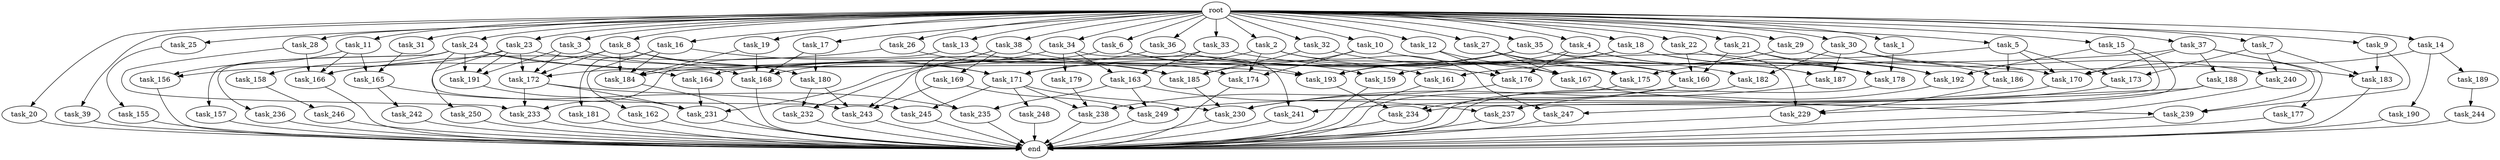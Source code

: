 digraph G {
  root [size="0.000000"];
  task_1 [size="1024.000000"];
  task_2 [size="1024.000000"];
  task_3 [size="1024.000000"];
  task_4 [size="1024.000000"];
  task_5 [size="1024.000000"];
  task_6 [size="1024.000000"];
  task_7 [size="1024.000000"];
  task_8 [size="1024.000000"];
  task_9 [size="1024.000000"];
  task_10 [size="1024.000000"];
  task_11 [size="1024.000000"];
  task_12 [size="1024.000000"];
  task_13 [size="1024.000000"];
  task_14 [size="1024.000000"];
  task_15 [size="1024.000000"];
  task_16 [size="1024.000000"];
  task_17 [size="1024.000000"];
  task_18 [size="1024.000000"];
  task_19 [size="1024.000000"];
  task_20 [size="1024.000000"];
  task_21 [size="1024.000000"];
  task_22 [size="1024.000000"];
  task_23 [size="1024.000000"];
  task_24 [size="1024.000000"];
  task_25 [size="1024.000000"];
  task_26 [size="1024.000000"];
  task_27 [size="1024.000000"];
  task_28 [size="1024.000000"];
  task_29 [size="1024.000000"];
  task_30 [size="1024.000000"];
  task_31 [size="1024.000000"];
  task_32 [size="1024.000000"];
  task_33 [size="1024.000000"];
  task_34 [size="1024.000000"];
  task_35 [size="1024.000000"];
  task_36 [size="1024.000000"];
  task_37 [size="1024.000000"];
  task_38 [size="1024.000000"];
  task_39 [size="1024.000000"];
  task_155 [size="214748364800.000000"];
  task_156 [size="446676598784.000000"];
  task_157 [size="695784701952.000000"];
  task_158 [size="695784701952.000000"];
  task_159 [size="730144440320.000000"];
  task_160 [size="1408749273088.000000"];
  task_161 [size="274877906944.000000"];
  task_162 [size="34359738368.000000"];
  task_163 [size="154618822656.000000"];
  task_164 [size="1116691496960.000000"];
  task_165 [size="446676598784.000000"];
  task_166 [size="970662608896.000000"];
  task_167 [size="1039382085632.000000"];
  task_168 [size="1262720385024.000000"];
  task_169 [size="137438953472.000000"];
  task_170 [size="1185410973696.000000"];
  task_171 [size="1657857376256.000000"];
  task_172 [size="1546188226560.000000"];
  task_173 [size="687194767360.000000"];
  task_174 [size="1108101562368.000000"];
  task_175 [size="2963527434240.000000"];
  task_176 [size="764504178688.000000"];
  task_177 [size="137438953472.000000"];
  task_178 [size="1365799600128.000000"];
  task_179 [size="77309411328.000000"];
  task_180 [size="764504178688.000000"];
  task_181 [size="34359738368.000000"];
  task_182 [size="343597383680.000000"];
  task_183 [size="584115552256.000000"];
  task_184 [size="1142461300736.000000"];
  task_185 [size="1623497637888.000000"];
  task_186 [size="858993459200.000000"];
  task_187 [size="944892805120.000000"];
  task_188 [size="137438953472.000000"];
  task_189 [size="77309411328.000000"];
  task_190 [size="77309411328.000000"];
  task_191 [size="1382979469312.000000"];
  task_192 [size="1331439861760.000000"];
  task_193 [size="1082331758592.000000"];
  task_229 [size="850403524608.000000"];
  task_230 [size="1005022347264.000000"];
  task_231 [size="601295421440.000000"];
  task_232 [size="687194767360.000000"];
  task_233 [size="369367187456.000000"];
  task_234 [size="1254130450432.000000"];
  task_235 [size="523986010112.000000"];
  task_236 [size="695784701952.000000"];
  task_237 [size="1864015806464.000000"];
  task_238 [size="1529008357376.000000"];
  task_239 [size="1133871366144.000000"];
  task_240 [size="274877906944.000000"];
  task_241 [size="154618822656.000000"];
  task_242 [size="695784701952.000000"];
  task_243 [size="1632087572480.000000"];
  task_244 [size="34359738368.000000"];
  task_245 [size="833223655424.000000"];
  task_246 [size="309237645312.000000"];
  task_247 [size="1073741824000.000000"];
  task_248 [size="137438953472.000000"];
  task_249 [size="755914244096.000000"];
  task_250 [size="137438953472.000000"];
  end [size="0.000000"];

  root -> task_1 [size="1.000000"];
  root -> task_2 [size="1.000000"];
  root -> task_3 [size="1.000000"];
  root -> task_4 [size="1.000000"];
  root -> task_5 [size="1.000000"];
  root -> task_6 [size="1.000000"];
  root -> task_7 [size="1.000000"];
  root -> task_8 [size="1.000000"];
  root -> task_9 [size="1.000000"];
  root -> task_10 [size="1.000000"];
  root -> task_11 [size="1.000000"];
  root -> task_12 [size="1.000000"];
  root -> task_13 [size="1.000000"];
  root -> task_14 [size="1.000000"];
  root -> task_15 [size="1.000000"];
  root -> task_16 [size="1.000000"];
  root -> task_17 [size="1.000000"];
  root -> task_18 [size="1.000000"];
  root -> task_19 [size="1.000000"];
  root -> task_20 [size="1.000000"];
  root -> task_21 [size="1.000000"];
  root -> task_22 [size="1.000000"];
  root -> task_23 [size="1.000000"];
  root -> task_24 [size="1.000000"];
  root -> task_25 [size="1.000000"];
  root -> task_26 [size="1.000000"];
  root -> task_27 [size="1.000000"];
  root -> task_28 [size="1.000000"];
  root -> task_29 [size="1.000000"];
  root -> task_30 [size="1.000000"];
  root -> task_31 [size="1.000000"];
  root -> task_32 [size="1.000000"];
  root -> task_33 [size="1.000000"];
  root -> task_34 [size="1.000000"];
  root -> task_35 [size="1.000000"];
  root -> task_36 [size="1.000000"];
  root -> task_37 [size="1.000000"];
  root -> task_38 [size="1.000000"];
  root -> task_39 [size="1.000000"];
  task_1 -> task_178 [size="301989888.000000"];
  task_2 -> task_171 [size="838860800.000000"];
  task_2 -> task_174 [size="838860800.000000"];
  task_2 -> task_175 [size="838860800.000000"];
  task_2 -> task_247 [size="838860800.000000"];
  task_3 -> task_168 [size="536870912.000000"];
  task_3 -> task_172 [size="536870912.000000"];
  task_3 -> task_191 [size="536870912.000000"];
  task_4 -> task_176 [size="411041792.000000"];
  task_4 -> task_178 [size="411041792.000000"];
  task_4 -> task_187 [size="411041792.000000"];
  task_4 -> task_193 [size="411041792.000000"];
  task_5 -> task_170 [size="536870912.000000"];
  task_5 -> task_173 [size="536870912.000000"];
  task_5 -> task_175 [size="536870912.000000"];
  task_5 -> task_186 [size="536870912.000000"];
  task_6 -> task_159 [size="301989888.000000"];
  task_6 -> task_172 [size="301989888.000000"];
  task_6 -> task_193 [size="301989888.000000"];
  task_7 -> task_173 [size="134217728.000000"];
  task_7 -> task_183 [size="134217728.000000"];
  task_7 -> task_240 [size="134217728.000000"];
  task_8 -> task_166 [size="536870912.000000"];
  task_8 -> task_171 [size="536870912.000000"];
  task_8 -> task_172 [size="536870912.000000"];
  task_8 -> task_180 [size="536870912.000000"];
  task_8 -> task_184 [size="536870912.000000"];
  task_9 -> task_183 [size="134217728.000000"];
  task_9 -> task_239 [size="134217728.000000"];
  task_10 -> task_174 [size="33554432.000000"];
  task_10 -> task_182 [size="33554432.000000"];
  task_10 -> task_185 [size="33554432.000000"];
  task_11 -> task_156 [size="301989888.000000"];
  task_11 -> task_165 [size="301989888.000000"];
  task_11 -> task_166 [size="301989888.000000"];
  task_12 -> task_167 [size="33554432.000000"];
  task_12 -> task_176 [size="33554432.000000"];
  task_13 -> task_174 [size="209715200.000000"];
  task_13 -> task_233 [size="209715200.000000"];
  task_14 -> task_170 [size="75497472.000000"];
  task_14 -> task_189 [size="75497472.000000"];
  task_14 -> task_190 [size="75497472.000000"];
  task_15 -> task_192 [size="679477248.000000"];
  task_15 -> task_234 [size="679477248.000000"];
  task_15 -> task_237 [size="679477248.000000"];
  task_16 -> task_162 [size="33554432.000000"];
  task_16 -> task_171 [size="33554432.000000"];
  task_16 -> task_181 [size="33554432.000000"];
  task_16 -> task_184 [size="33554432.000000"];
  task_17 -> task_168 [size="209715200.000000"];
  task_17 -> task_180 [size="209715200.000000"];
  task_18 -> task_159 [size="411041792.000000"];
  task_18 -> task_164 [size="411041792.000000"];
  task_18 -> task_170 [size="411041792.000000"];
  task_18 -> task_192 [size="411041792.000000"];
  task_19 -> task_168 [size="411041792.000000"];
  task_19 -> task_184 [size="411041792.000000"];
  task_20 -> end [size="1.000000"];
  task_21 -> task_160 [size="209715200.000000"];
  task_21 -> task_178 [size="209715200.000000"];
  task_21 -> task_192 [size="209715200.000000"];
  task_22 -> task_160 [size="411041792.000000"];
  task_22 -> task_178 [size="411041792.000000"];
  task_23 -> task_156 [size="134217728.000000"];
  task_23 -> task_172 [size="134217728.000000"];
  task_23 -> task_191 [size="134217728.000000"];
  task_23 -> task_193 [size="134217728.000000"];
  task_23 -> task_250 [size="134217728.000000"];
  task_24 -> task_157 [size="679477248.000000"];
  task_24 -> task_158 [size="679477248.000000"];
  task_24 -> task_164 [size="679477248.000000"];
  task_24 -> task_185 [size="679477248.000000"];
  task_24 -> task_191 [size="679477248.000000"];
  task_24 -> task_236 [size="679477248.000000"];
  task_24 -> task_245 [size="679477248.000000"];
  task_25 -> task_155 [size="209715200.000000"];
  task_26 -> task_166 [size="33554432.000000"];
  task_26 -> task_185 [size="33554432.000000"];
  task_27 -> task_160 [size="679477248.000000"];
  task_27 -> task_167 [size="679477248.000000"];
  task_27 -> task_175 [size="679477248.000000"];
  task_28 -> task_166 [size="75497472.000000"];
  task_28 -> task_233 [size="75497472.000000"];
  task_29 -> task_161 [size="134217728.000000"];
  task_29 -> task_240 [size="134217728.000000"];
  task_30 -> task_182 [size="301989888.000000"];
  task_30 -> task_183 [size="301989888.000000"];
  task_30 -> task_186 [size="301989888.000000"];
  task_30 -> task_187 [size="301989888.000000"];
  task_31 -> task_165 [size="134217728.000000"];
  task_32 -> task_175 [size="838860800.000000"];
  task_32 -> task_185 [size="838860800.000000"];
  task_33 -> task_160 [size="75497472.000000"];
  task_33 -> task_163 [size="75497472.000000"];
  task_33 -> task_243 [size="75497472.000000"];
  task_34 -> task_163 [size="75497472.000000"];
  task_34 -> task_168 [size="75497472.000000"];
  task_34 -> task_179 [size="75497472.000000"];
  task_34 -> task_241 [size="75497472.000000"];
  task_35 -> task_171 [size="209715200.000000"];
  task_35 -> task_187 [size="209715200.000000"];
  task_35 -> task_193 [size="209715200.000000"];
  task_35 -> task_229 [size="209715200.000000"];
  task_36 -> task_167 [size="301989888.000000"];
  task_36 -> task_176 [size="301989888.000000"];
  task_36 -> task_231 [size="301989888.000000"];
  task_37 -> task_170 [size="134217728.000000"];
  task_37 -> task_177 [size="134217728.000000"];
  task_37 -> task_184 [size="134217728.000000"];
  task_37 -> task_188 [size="134217728.000000"];
  task_37 -> task_239 [size="134217728.000000"];
  task_38 -> task_161 [size="134217728.000000"];
  task_38 -> task_169 [size="134217728.000000"];
  task_38 -> task_232 [size="134217728.000000"];
  task_38 -> task_235 [size="134217728.000000"];
  task_39 -> end [size="1.000000"];
  task_155 -> end [size="1.000000"];
  task_156 -> end [size="1.000000"];
  task_157 -> end [size="1.000000"];
  task_158 -> task_246 [size="301989888.000000"];
  task_159 -> end [size="1.000000"];
  task_160 -> task_230 [size="411041792.000000"];
  task_160 -> task_234 [size="411041792.000000"];
  task_161 -> end [size="1.000000"];
  task_162 -> end [size="1.000000"];
  task_163 -> task_235 [size="301989888.000000"];
  task_163 -> task_237 [size="301989888.000000"];
  task_163 -> task_249 [size="301989888.000000"];
  task_164 -> task_231 [size="134217728.000000"];
  task_165 -> task_242 [size="679477248.000000"];
  task_165 -> task_243 [size="679477248.000000"];
  task_166 -> end [size="1.000000"];
  task_167 -> task_239 [size="838860800.000000"];
  task_168 -> end [size="1.000000"];
  task_169 -> task_243 [size="301989888.000000"];
  task_169 -> task_249 [size="301989888.000000"];
  task_170 -> task_249 [size="134217728.000000"];
  task_171 -> task_230 [size="134217728.000000"];
  task_171 -> task_238 [size="134217728.000000"];
  task_171 -> task_245 [size="134217728.000000"];
  task_171 -> task_248 [size="134217728.000000"];
  task_172 -> task_231 [size="75497472.000000"];
  task_172 -> task_233 [size="75497472.000000"];
  task_172 -> task_235 [size="75497472.000000"];
  task_173 -> task_241 [size="75497472.000000"];
  task_174 -> end [size="1.000000"];
  task_175 -> end [size="1.000000"];
  task_176 -> task_238 [size="679477248.000000"];
  task_177 -> end [size="1.000000"];
  task_178 -> end [size="1.000000"];
  task_179 -> task_238 [size="679477248.000000"];
  task_180 -> task_232 [size="536870912.000000"];
  task_180 -> task_243 [size="536870912.000000"];
  task_181 -> end [size="1.000000"];
  task_182 -> end [size="1.000000"];
  task_183 -> end [size="1.000000"];
  task_184 -> end [size="1.000000"];
  task_185 -> task_230 [size="134217728.000000"];
  task_186 -> task_229 [size="411041792.000000"];
  task_187 -> task_230 [size="301989888.000000"];
  task_188 -> task_229 [size="209715200.000000"];
  task_188 -> task_247 [size="209715200.000000"];
  task_189 -> task_244 [size="33554432.000000"];
  task_190 -> end [size="1.000000"];
  task_191 -> task_231 [size="75497472.000000"];
  task_192 -> task_237 [size="838860800.000000"];
  task_193 -> task_234 [size="134217728.000000"];
  task_229 -> end [size="1.000000"];
  task_230 -> end [size="1.000000"];
  task_231 -> end [size="1.000000"];
  task_232 -> end [size="1.000000"];
  task_233 -> end [size="1.000000"];
  task_234 -> end [size="1.000000"];
  task_235 -> end [size="1.000000"];
  task_236 -> end [size="1.000000"];
  task_237 -> end [size="1.000000"];
  task_238 -> end [size="1.000000"];
  task_239 -> end [size="1.000000"];
  task_240 -> end [size="1.000000"];
  task_241 -> end [size="1.000000"];
  task_242 -> end [size="1.000000"];
  task_243 -> end [size="1.000000"];
  task_244 -> end [size="1.000000"];
  task_245 -> end [size="1.000000"];
  task_246 -> end [size="1.000000"];
  task_247 -> end [size="1.000000"];
  task_248 -> end [size="1.000000"];
  task_249 -> end [size="1.000000"];
  task_250 -> end [size="1.000000"];
}
